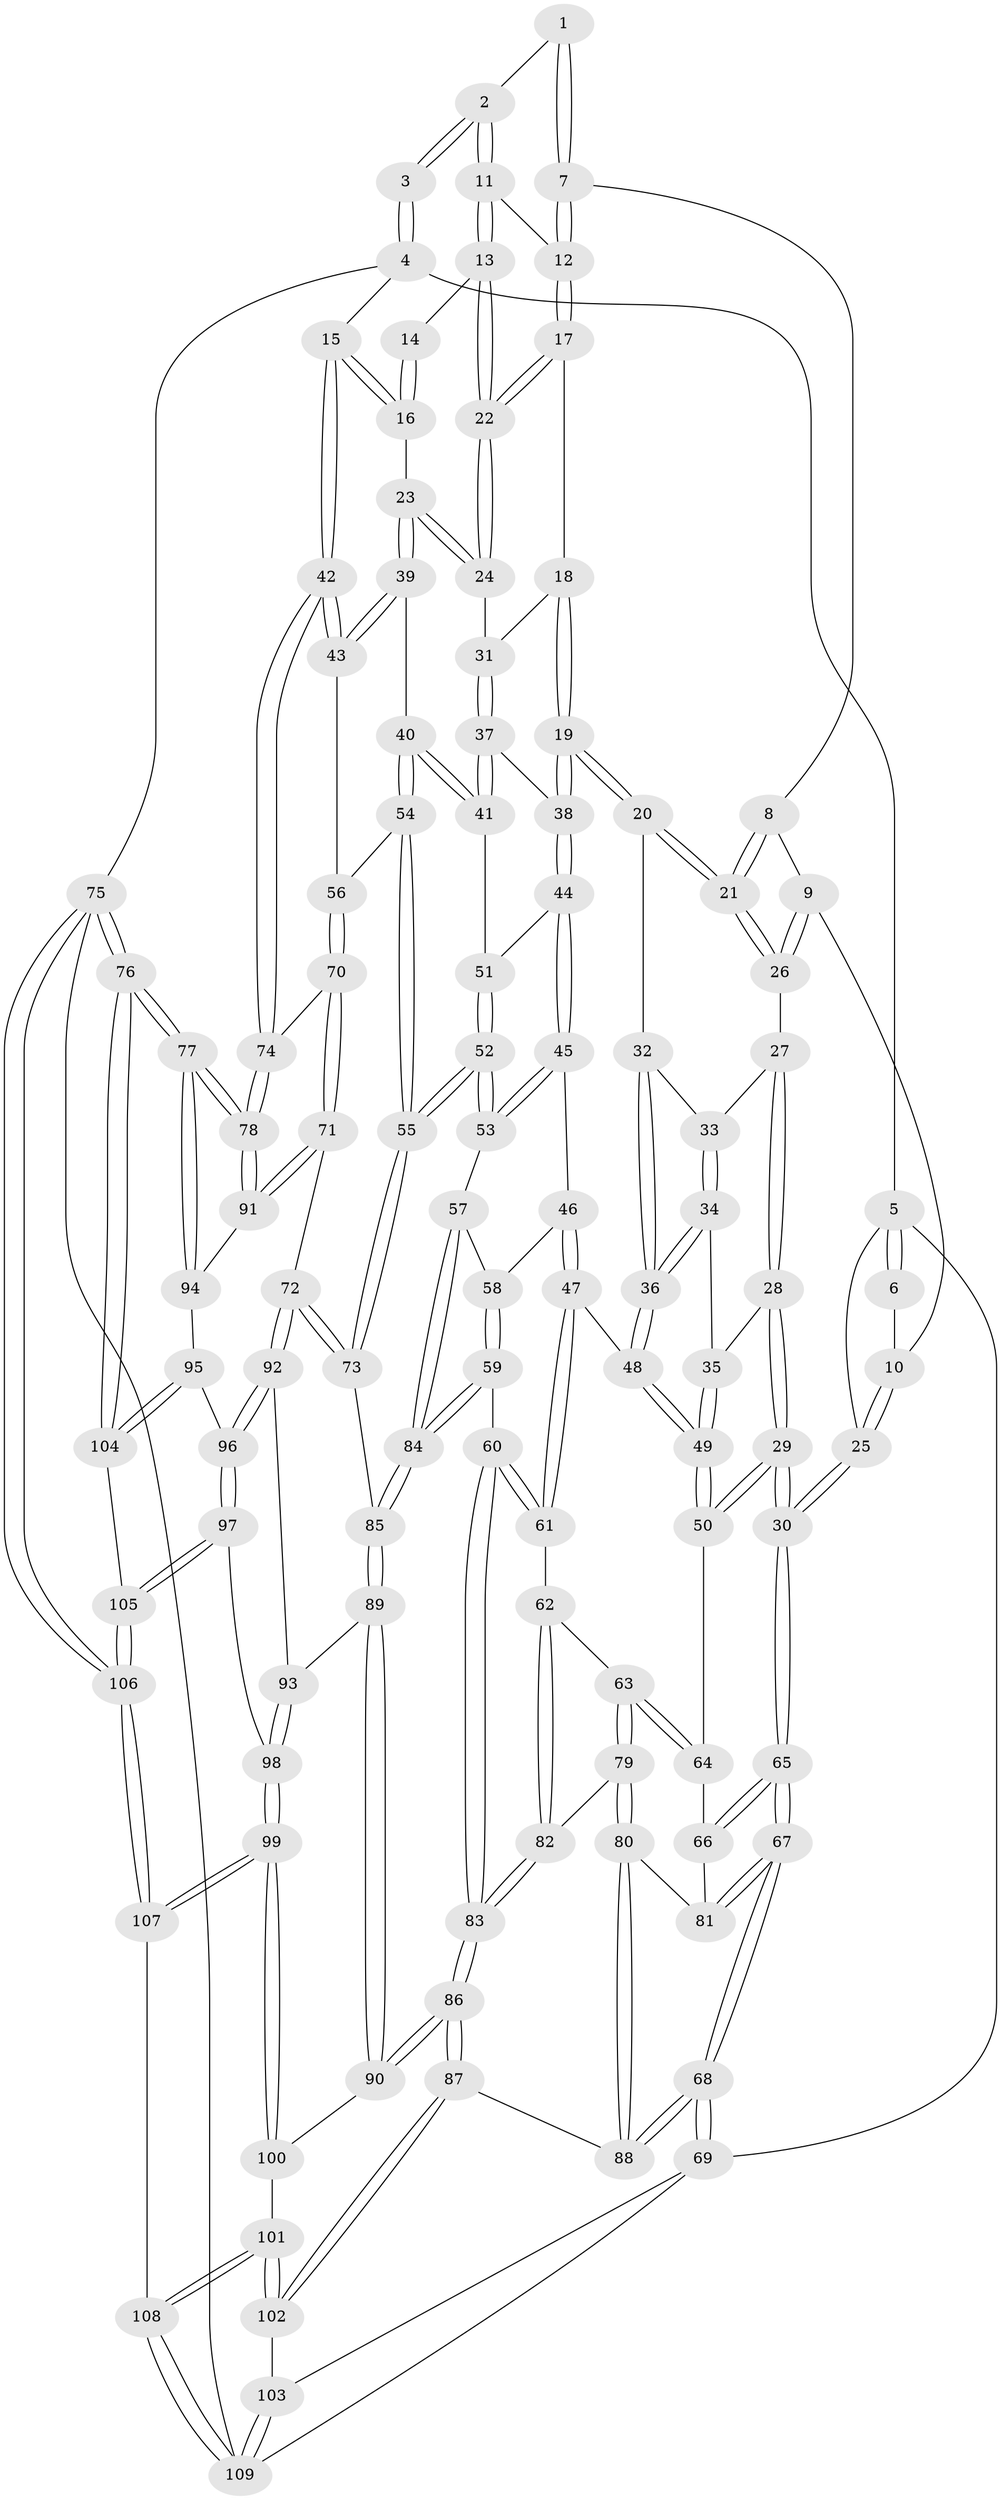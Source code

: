// Generated by graph-tools (version 1.1) at 2025/27/03/09/25 03:27:09]
// undirected, 109 vertices, 269 edges
graph export_dot {
graph [start="1"]
  node [color=gray90,style=filled];
  1 [pos="+0.5216946223288905+0"];
  2 [pos="+0.5558264761114062+0"];
  3 [pos="+1+0"];
  4 [pos="+1+0"];
  5 [pos="+0+0"];
  6 [pos="+0.35662593315576047+0"];
  7 [pos="+0.5058908345983013+0"];
  8 [pos="+0.4729850218867862+0.037209912027449596"];
  9 [pos="+0.2831796039138749+0.08618428648428612"];
  10 [pos="+0.2798823685033443+0.07894845271521146"];
  11 [pos="+0.6737958973873294+0.07442941831721754"];
  12 [pos="+0.5708396671369422+0.09293610077243877"];
  13 [pos="+0.6919216478581021+0.10087100189490938"];
  14 [pos="+0.7804639748033452+0.028305762365240458"];
  15 [pos="+1+0.11707688013266707"];
  16 [pos="+0.8234186855592898+0.13542731429280042"];
  17 [pos="+0.5663751254585772+0.12516849983785702"];
  18 [pos="+0.5201835540600083+0.16831792112579272"];
  19 [pos="+0.4640818402092535+0.17520885452662988"];
  20 [pos="+0.4627380694870546+0.17429866336906696"];
  21 [pos="+0.449758900787933+0.15175609342648413"];
  22 [pos="+0.6990382559005113+0.15292117905528432"];
  23 [pos="+0.7263426086764027+0.17432006949532947"];
  24 [pos="+0.7000503008738361+0.15532003341246992"];
  25 [pos="+0+0.0460679213383059"];
  26 [pos="+0.2914688359170099+0.10902942968528498"];
  27 [pos="+0.2783329811984826+0.15047145716502097"];
  28 [pos="+0.12519377663135506+0.2062854998493445"];
  29 [pos="+0+0.13030009230989664"];
  30 [pos="+0+0.12388447813205719"];
  31 [pos="+0.6071983658921313+0.2161331824559173"];
  32 [pos="+0.40879055690398164+0.2166831520084159"];
  33 [pos="+0.28214523763039634+0.17913599550475778"];
  34 [pos="+0.2865701055741194+0.24075412411041455"];
  35 [pos="+0.1835565647090351+0.2532812835987318"];
  36 [pos="+0.3200946754882951+0.2999394001634524"];
  37 [pos="+0.597157680291864+0.28163850203482427"];
  38 [pos="+0.4811524201203079+0.24188155963510238"];
  39 [pos="+0.7573156459610937+0.2935954272947117"];
  40 [pos="+0.663685942396982+0.32914437058324664"];
  41 [pos="+0.6009412955378588+0.2934120978701453"];
  42 [pos="+1+0.1931995961239138"];
  43 [pos="+0.8256301587206631+0.3367871698930198"];
  44 [pos="+0.4700998110896189+0.3065126746317745"];
  45 [pos="+0.45420399589665406+0.3221761734243167"];
  46 [pos="+0.36395554388501294+0.3520438075353891"];
  47 [pos="+0.3421289375142455+0.34631694833558435"];
  48 [pos="+0.3217158500618412+0.32628924421386607"];
  49 [pos="+0.19676411318740084+0.3678094601269465"];
  50 [pos="+0.17275071337760928+0.3885588162508294"];
  51 [pos="+0.5486940808375372+0.3369833622469009"];
  52 [pos="+0.5489164567147902+0.4665903374283242"];
  53 [pos="+0.5268300908901038+0.4666688569575429"];
  54 [pos="+0.6421903608958018+0.4053738916440527"];
  55 [pos="+0.6009689917878972+0.48762481387786727"];
  56 [pos="+0.8129272197333183+0.4078450597601812"];
  57 [pos="+0.51589283932464+0.46970692431785593"];
  58 [pos="+0.3663021359346059+0.355254427389923"];
  59 [pos="+0.4173609379185659+0.5101663492375035"];
  60 [pos="+0.3545059245702134+0.5051270587387149"];
  61 [pos="+0.3122073307065991+0.4585211352417262"];
  62 [pos="+0.2483090081224042+0.4790147664680138"];
  63 [pos="+0.22379862045557458+0.4683328940413666"];
  64 [pos="+0.17215376202871976+0.3984272141916817"];
  65 [pos="+0+0.2498066754459337"];
  66 [pos="+0.11842941571064837+0.4555882437100065"];
  67 [pos="+0+0.5591639220480794"];
  68 [pos="+0+0.6477097787599304"];
  69 [pos="+0+0.843123665420861"];
  70 [pos="+0.8056357832478597+0.5367514757412039"];
  71 [pos="+0.7993990894340578+0.571254038257383"];
  72 [pos="+0.6828930482663437+0.5917372335315711"];
  73 [pos="+0.6648916694026982+0.5715903426760546"];
  74 [pos="+1+0.2524951501373336"];
  75 [pos="+1+1"];
  76 [pos="+1+1"];
  77 [pos="+1+1"];
  78 [pos="+1+0.5561426968671732"];
  79 [pos="+0.17745805673099357+0.537279195905783"];
  80 [pos="+0.15277032726803405+0.5657850697405685"];
  81 [pos="+0.09615150875786363+0.49782910050302875"];
  82 [pos="+0.2614332591474115+0.5370120554129386"];
  83 [pos="+0.28320397990286483+0.5976652516805563"];
  84 [pos="+0.43644783679436006+0.5188598094394439"];
  85 [pos="+0.43169362271117295+0.5913246532577568"];
  86 [pos="+0.26353778922354654+0.7316948998834353"];
  87 [pos="+0.21233127438128607+0.7467680540728686"];
  88 [pos="+0.1815161585403157+0.7272727732085811"];
  89 [pos="+0.40380558960790963+0.7116138152394662"];
  90 [pos="+0.32363682408230915+0.7369955021652784"];
  91 [pos="+0.8678383292869492+0.6127886642809856"];
  92 [pos="+0.6355731965405518+0.6737670252854578"];
  93 [pos="+0.43578268398526077+0.7183226554685381"];
  94 [pos="+0.8736845667817047+0.7093893906310637"];
  95 [pos="+0.818939721144337+0.8588514646187135"];
  96 [pos="+0.6645205363608149+0.7933052512076431"];
  97 [pos="+0.5948728613130553+0.8938268576695988"];
  98 [pos="+0.5539524931581389+0.909641265122688"];
  99 [pos="+0.4692511275793841+1"];
  100 [pos="+0.3470948536972471+0.7887695179485854"];
  101 [pos="+0.3279347063418944+1"];
  102 [pos="+0.20047927956992462+0.7946058801756648"];
  103 [pos="+0.11926121897210391+0.923475456865376"];
  104 [pos="+0.8227221269365934+0.8684079365776813"];
  105 [pos="+0.7003766371604623+0.9733016522213508"];
  106 [pos="+0.7190765041843626+1"];
  107 [pos="+0.4280447866666408+1"];
  108 [pos="+0.3966475136885016+1"];
  109 [pos="+0.13101452859891716+1"];
  1 -- 2;
  1 -- 7;
  1 -- 7;
  2 -- 3;
  2 -- 3;
  2 -- 11;
  2 -- 11;
  3 -- 4;
  3 -- 4;
  4 -- 5;
  4 -- 15;
  4 -- 75;
  5 -- 6;
  5 -- 6;
  5 -- 25;
  5 -- 69;
  6 -- 10;
  7 -- 8;
  7 -- 12;
  7 -- 12;
  8 -- 9;
  8 -- 21;
  8 -- 21;
  9 -- 10;
  9 -- 26;
  9 -- 26;
  10 -- 25;
  10 -- 25;
  11 -- 12;
  11 -- 13;
  11 -- 13;
  12 -- 17;
  12 -- 17;
  13 -- 14;
  13 -- 22;
  13 -- 22;
  14 -- 16;
  14 -- 16;
  15 -- 16;
  15 -- 16;
  15 -- 42;
  15 -- 42;
  16 -- 23;
  17 -- 18;
  17 -- 22;
  17 -- 22;
  18 -- 19;
  18 -- 19;
  18 -- 31;
  19 -- 20;
  19 -- 20;
  19 -- 38;
  19 -- 38;
  20 -- 21;
  20 -- 21;
  20 -- 32;
  21 -- 26;
  21 -- 26;
  22 -- 24;
  22 -- 24;
  23 -- 24;
  23 -- 24;
  23 -- 39;
  23 -- 39;
  24 -- 31;
  25 -- 30;
  25 -- 30;
  26 -- 27;
  27 -- 28;
  27 -- 28;
  27 -- 33;
  28 -- 29;
  28 -- 29;
  28 -- 35;
  29 -- 30;
  29 -- 30;
  29 -- 50;
  29 -- 50;
  30 -- 65;
  30 -- 65;
  31 -- 37;
  31 -- 37;
  32 -- 33;
  32 -- 36;
  32 -- 36;
  33 -- 34;
  33 -- 34;
  34 -- 35;
  34 -- 36;
  34 -- 36;
  35 -- 49;
  35 -- 49;
  36 -- 48;
  36 -- 48;
  37 -- 38;
  37 -- 41;
  37 -- 41;
  38 -- 44;
  38 -- 44;
  39 -- 40;
  39 -- 43;
  39 -- 43;
  40 -- 41;
  40 -- 41;
  40 -- 54;
  40 -- 54;
  41 -- 51;
  42 -- 43;
  42 -- 43;
  42 -- 74;
  42 -- 74;
  43 -- 56;
  44 -- 45;
  44 -- 45;
  44 -- 51;
  45 -- 46;
  45 -- 53;
  45 -- 53;
  46 -- 47;
  46 -- 47;
  46 -- 58;
  47 -- 48;
  47 -- 61;
  47 -- 61;
  48 -- 49;
  48 -- 49;
  49 -- 50;
  49 -- 50;
  50 -- 64;
  51 -- 52;
  51 -- 52;
  52 -- 53;
  52 -- 53;
  52 -- 55;
  52 -- 55;
  53 -- 57;
  54 -- 55;
  54 -- 55;
  54 -- 56;
  55 -- 73;
  55 -- 73;
  56 -- 70;
  56 -- 70;
  57 -- 58;
  57 -- 84;
  57 -- 84;
  58 -- 59;
  58 -- 59;
  59 -- 60;
  59 -- 84;
  59 -- 84;
  60 -- 61;
  60 -- 61;
  60 -- 83;
  60 -- 83;
  61 -- 62;
  62 -- 63;
  62 -- 82;
  62 -- 82;
  63 -- 64;
  63 -- 64;
  63 -- 79;
  63 -- 79;
  64 -- 66;
  65 -- 66;
  65 -- 66;
  65 -- 67;
  65 -- 67;
  66 -- 81;
  67 -- 68;
  67 -- 68;
  67 -- 81;
  67 -- 81;
  68 -- 69;
  68 -- 69;
  68 -- 88;
  68 -- 88;
  69 -- 103;
  69 -- 109;
  70 -- 71;
  70 -- 71;
  70 -- 74;
  71 -- 72;
  71 -- 91;
  71 -- 91;
  72 -- 73;
  72 -- 73;
  72 -- 92;
  72 -- 92;
  73 -- 85;
  74 -- 78;
  74 -- 78;
  75 -- 76;
  75 -- 76;
  75 -- 106;
  75 -- 106;
  75 -- 109;
  76 -- 77;
  76 -- 77;
  76 -- 104;
  76 -- 104;
  77 -- 78;
  77 -- 78;
  77 -- 94;
  77 -- 94;
  78 -- 91;
  78 -- 91;
  79 -- 80;
  79 -- 80;
  79 -- 82;
  80 -- 81;
  80 -- 88;
  80 -- 88;
  82 -- 83;
  82 -- 83;
  83 -- 86;
  83 -- 86;
  84 -- 85;
  84 -- 85;
  85 -- 89;
  85 -- 89;
  86 -- 87;
  86 -- 87;
  86 -- 90;
  86 -- 90;
  87 -- 88;
  87 -- 102;
  87 -- 102;
  89 -- 90;
  89 -- 90;
  89 -- 93;
  90 -- 100;
  91 -- 94;
  92 -- 93;
  92 -- 96;
  92 -- 96;
  93 -- 98;
  93 -- 98;
  94 -- 95;
  95 -- 96;
  95 -- 104;
  95 -- 104;
  96 -- 97;
  96 -- 97;
  97 -- 98;
  97 -- 105;
  97 -- 105;
  98 -- 99;
  98 -- 99;
  99 -- 100;
  99 -- 100;
  99 -- 107;
  99 -- 107;
  100 -- 101;
  101 -- 102;
  101 -- 102;
  101 -- 108;
  101 -- 108;
  102 -- 103;
  103 -- 109;
  103 -- 109;
  104 -- 105;
  105 -- 106;
  105 -- 106;
  106 -- 107;
  106 -- 107;
  107 -- 108;
  108 -- 109;
  108 -- 109;
}
